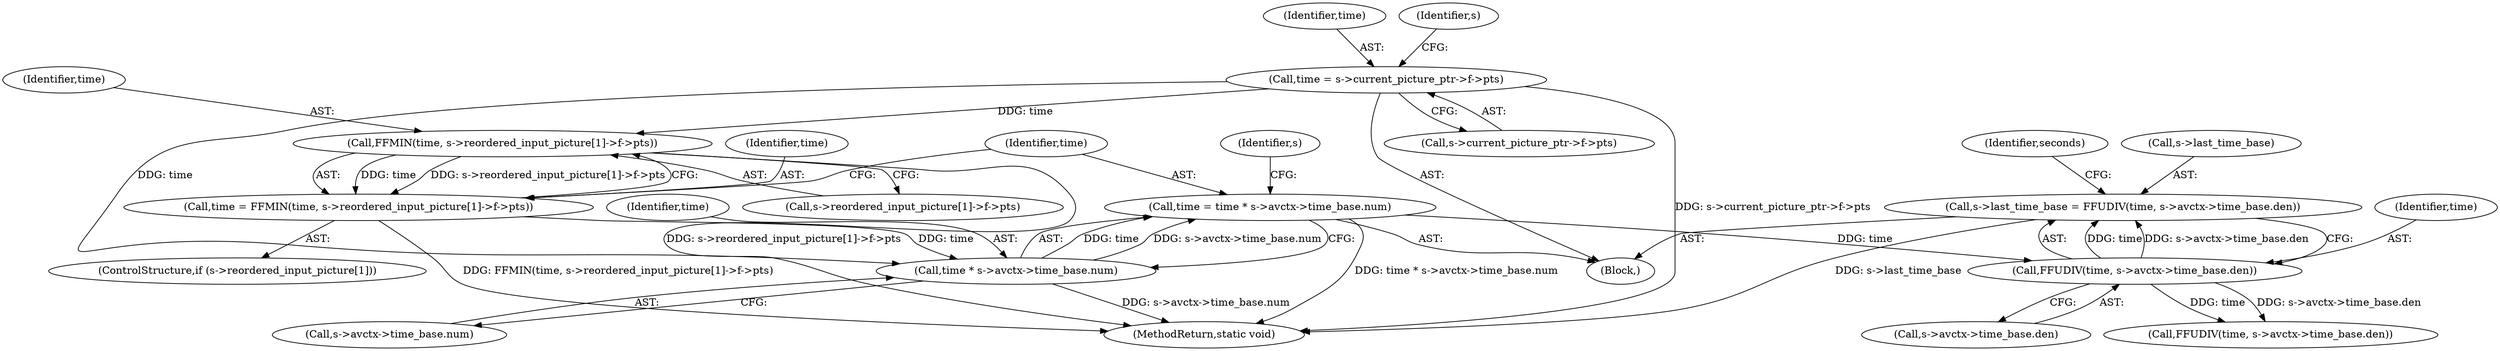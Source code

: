 digraph "0_FFmpeg_e1182fac1afba92a4975917823a5f644bee7e6e8@pointer" {
"1000161" [label="(Call,s->last_time_base = FFUDIV(time, s->avctx->time_base.den))"];
"1000165" [label="(Call,FFUDIV(time, s->avctx->time_base.den))"];
"1000150" [label="(Call,time = time * s->avctx->time_base.num)"];
"1000152" [label="(Call,time * s->avctx->time_base.num)"];
"1000122" [label="(Call,time = s->current_picture_ptr->f->pts)"];
"1000137" [label="(Call,time = FFMIN(time, s->reordered_input_picture[1]->f->pts))"];
"1000139" [label="(Call,FFMIN(time, s->reordered_input_picture[1]->f->pts))"];
"1000123" [label="(Identifier,time)"];
"1000167" [label="(Call,s->avctx->time_base.den)"];
"1000131" [label="(ControlStructure,if (s->reordered_input_picture[1]))"];
"1000103" [label="(Block,)"];
"1000137" [label="(Call,time = FFMIN(time, s->reordered_input_picture[1]->f->pts))"];
"1000151" [label="(Identifier,time)"];
"1000141" [label="(Call,s->reordered_input_picture[1]->f->pts)"];
"1000175" [label="(Identifier,seconds)"];
"1000153" [label="(Identifier,time)"];
"1000150" [label="(Call,time = time * s->avctx->time_base.num)"];
"1000152" [label="(Call,time * s->avctx->time_base.num)"];
"1000163" [label="(Identifier,s)"];
"1000140" [label="(Identifier,time)"];
"1000162" [label="(Call,s->last_time_base)"];
"1000176" [label="(Call,FFUDIV(time, s->avctx->time_base.den))"];
"1000165" [label="(Call,FFUDIV(time, s->avctx->time_base.den))"];
"1000166" [label="(Identifier,time)"];
"1000134" [label="(Identifier,s)"];
"1000154" [label="(Call,s->avctx->time_base.num)"];
"1000265" [label="(MethodReturn,static void)"];
"1000122" [label="(Call,time = s->current_picture_ptr->f->pts)"];
"1000139" [label="(Call,FFMIN(time, s->reordered_input_picture[1]->f->pts))"];
"1000161" [label="(Call,s->last_time_base = FFUDIV(time, s->avctx->time_base.den))"];
"1000138" [label="(Identifier,time)"];
"1000124" [label="(Call,s->current_picture_ptr->f->pts)"];
"1000161" -> "1000103"  [label="AST: "];
"1000161" -> "1000165"  [label="CFG: "];
"1000162" -> "1000161"  [label="AST: "];
"1000165" -> "1000161"  [label="AST: "];
"1000175" -> "1000161"  [label="CFG: "];
"1000161" -> "1000265"  [label="DDG: s->last_time_base"];
"1000165" -> "1000161"  [label="DDG: time"];
"1000165" -> "1000161"  [label="DDG: s->avctx->time_base.den"];
"1000165" -> "1000167"  [label="CFG: "];
"1000166" -> "1000165"  [label="AST: "];
"1000167" -> "1000165"  [label="AST: "];
"1000150" -> "1000165"  [label="DDG: time"];
"1000165" -> "1000176"  [label="DDG: time"];
"1000165" -> "1000176"  [label="DDG: s->avctx->time_base.den"];
"1000150" -> "1000103"  [label="AST: "];
"1000150" -> "1000152"  [label="CFG: "];
"1000151" -> "1000150"  [label="AST: "];
"1000152" -> "1000150"  [label="AST: "];
"1000163" -> "1000150"  [label="CFG: "];
"1000150" -> "1000265"  [label="DDG: time * s->avctx->time_base.num"];
"1000152" -> "1000150"  [label="DDG: time"];
"1000152" -> "1000150"  [label="DDG: s->avctx->time_base.num"];
"1000152" -> "1000154"  [label="CFG: "];
"1000153" -> "1000152"  [label="AST: "];
"1000154" -> "1000152"  [label="AST: "];
"1000152" -> "1000265"  [label="DDG: s->avctx->time_base.num"];
"1000122" -> "1000152"  [label="DDG: time"];
"1000137" -> "1000152"  [label="DDG: time"];
"1000122" -> "1000103"  [label="AST: "];
"1000122" -> "1000124"  [label="CFG: "];
"1000123" -> "1000122"  [label="AST: "];
"1000124" -> "1000122"  [label="AST: "];
"1000134" -> "1000122"  [label="CFG: "];
"1000122" -> "1000265"  [label="DDG: s->current_picture_ptr->f->pts"];
"1000122" -> "1000139"  [label="DDG: time"];
"1000137" -> "1000131"  [label="AST: "];
"1000137" -> "1000139"  [label="CFG: "];
"1000138" -> "1000137"  [label="AST: "];
"1000139" -> "1000137"  [label="AST: "];
"1000151" -> "1000137"  [label="CFG: "];
"1000137" -> "1000265"  [label="DDG: FFMIN(time, s->reordered_input_picture[1]->f->pts)"];
"1000139" -> "1000137"  [label="DDG: time"];
"1000139" -> "1000137"  [label="DDG: s->reordered_input_picture[1]->f->pts"];
"1000139" -> "1000141"  [label="CFG: "];
"1000140" -> "1000139"  [label="AST: "];
"1000141" -> "1000139"  [label="AST: "];
"1000139" -> "1000265"  [label="DDG: s->reordered_input_picture[1]->f->pts"];
}
